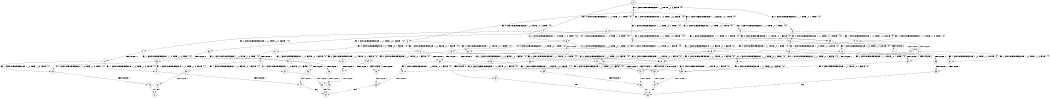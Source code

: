 digraph BCG {
size = "7, 10.5";
center = TRUE;
node [shape = circle];
0 [peripheries = 2];
0 -> 1 [label = "EX !0 !ATOMIC_EXCH_BRANCH (1, +1, TRUE, +0, 1, TRUE) !{0}"];
0 -> 2 [label = "EX !1 !ATOMIC_EXCH_BRANCH (1, +0, TRUE, +1, 3, FALSE) !{0}"];
0 -> 3 [label = "EX !0 !ATOMIC_EXCH_BRANCH (1, +1, TRUE, +0, 1, TRUE) !{0}"];
1 -> 4 [label = "EX !0 !ATOMIC_EXCH_BRANCH (1, +1, TRUE, +0, 1, FALSE) !{0}"];
1 -> 5 [label = "EX !1 !ATOMIC_EXCH_BRANCH (1, +0, TRUE, +1, 3, TRUE) !{0}"];
1 -> 6 [label = "EX !0 !ATOMIC_EXCH_BRANCH (1, +1, TRUE, +0, 1, FALSE) !{0}"];
2 -> 7 [label = "EX !1 !ATOMIC_EXCH_BRANCH (1, +0, FALSE, +0, 1, TRUE) !{0}"];
2 -> 8 [label = "EX !0 !ATOMIC_EXCH_BRANCH (1, +1, TRUE, +0, 1, TRUE) !{0}"];
2 -> 9 [label = "EX !0 !ATOMIC_EXCH_BRANCH (1, +1, TRUE, +0, 1, TRUE) !{0}"];
3 -> 10 [label = "EX !1 !ATOMIC_EXCH_BRANCH (1, +0, TRUE, +1, 3, TRUE) !{0}"];
3 -> 6 [label = "EX !0 !ATOMIC_EXCH_BRANCH (1, +1, TRUE, +0, 1, FALSE) !{0}"];
4 -> 11 [label = "EX !1 !ATOMIC_EXCH_BRANCH (1, +0, TRUE, +1, 3, TRUE) !{0}"];
4 -> 12 [label = "TERMINATE !0"];
5 -> 13 [label = "EX !0 !ATOMIC_EXCH_BRANCH (1, +1, TRUE, +0, 1, TRUE) !{0}"];
5 -> 14 [label = "TERMINATE !1"];
5 -> 15 [label = "EX !0 !ATOMIC_EXCH_BRANCH (1, +1, TRUE, +0, 1, TRUE) !{0}"];
6 -> 16 [label = "EX !1 !ATOMIC_EXCH_BRANCH (1, +0, TRUE, +1, 3, TRUE) !{0}"];
6 -> 17 [label = "TERMINATE !0"];
7 -> 2 [label = "EX !1 !ATOMIC_EXCH_BRANCH (1, +0, TRUE, +1, 3, FALSE) !{0}"];
7 -> 18 [label = "EX !0 !ATOMIC_EXCH_BRANCH (1, +1, TRUE, +0, 1, TRUE) !{0}"];
7 -> 19 [label = "EX !0 !ATOMIC_EXCH_BRANCH (1, +1, TRUE, +0, 1, TRUE) !{0}"];
8 -> 20 [label = "EX !0 !ATOMIC_EXCH_BRANCH (1, +1, TRUE, +0, 1, FALSE) !{0}"];
8 -> 21 [label = "EX !1 !ATOMIC_EXCH_BRANCH (1, +0, FALSE, +0, 1, FALSE) !{0}"];
8 -> 22 [label = "EX !0 !ATOMIC_EXCH_BRANCH (1, +1, TRUE, +0, 1, FALSE) !{0}"];
9 -> 23 [label = "EX !1 !ATOMIC_EXCH_BRANCH (1, +0, FALSE, +0, 1, FALSE) !{0}"];
9 -> 22 [label = "EX !0 !ATOMIC_EXCH_BRANCH (1, +1, TRUE, +0, 1, FALSE) !{0}"];
10 -> 24 [label = "TERMINATE !1"];
10 -> 15 [label = "EX !0 !ATOMIC_EXCH_BRANCH (1, +1, TRUE, +0, 1, TRUE) !{0}"];
11 -> 25 [label = "TERMINATE !0"];
11 -> 26 [label = "TERMINATE !1"];
12 -> 27 [label = "EX !1 !ATOMIC_EXCH_BRANCH (1, +0, TRUE, +1, 3, TRUE) !{1}"];
12 -> 28 [label = "EX !1 !ATOMIC_EXCH_BRANCH (1, +0, TRUE, +1, 3, TRUE) !{1}"];
13 -> 29 [label = "EX !0 !ATOMIC_EXCH_BRANCH (1, +1, TRUE, +0, 1, FALSE) !{0}"];
13 -> 30 [label = "TERMINATE !1"];
13 -> 31 [label = "EX !0 !ATOMIC_EXCH_BRANCH (1, +1, TRUE, +0, 1, FALSE) !{0}"];
14 -> 32 [label = "EX !0 !ATOMIC_EXCH_BRANCH (1, +1, TRUE, +0, 1, TRUE) !{0}"];
14 -> 33 [label = "EX !0 !ATOMIC_EXCH_BRANCH (1, +1, TRUE, +0, 1, TRUE) !{0}"];
15 -> 34 [label = "TERMINATE !1"];
15 -> 31 [label = "EX !0 !ATOMIC_EXCH_BRANCH (1, +1, TRUE, +0, 1, FALSE) !{0}"];
16 -> 35 [label = "TERMINATE !0"];
16 -> 36 [label = "TERMINATE !1"];
17 -> 37 [label = "EX !1 !ATOMIC_EXCH_BRANCH (1, +0, TRUE, +1, 3, TRUE) !{1}"];
18 -> 38 [label = "EX !0 !ATOMIC_EXCH_BRANCH (1, +1, TRUE, +0, 1, FALSE) !{0}"];
18 -> 5 [label = "EX !1 !ATOMIC_EXCH_BRANCH (1, +0, TRUE, +1, 3, TRUE) !{0}"];
18 -> 39 [label = "EX !0 !ATOMIC_EXCH_BRANCH (1, +1, TRUE, +0, 1, FALSE) !{0}"];
19 -> 10 [label = "EX !1 !ATOMIC_EXCH_BRANCH (1, +0, TRUE, +1, 3, TRUE) !{0}"];
19 -> 39 [label = "EX !0 !ATOMIC_EXCH_BRANCH (1, +1, TRUE, +0, 1, FALSE) !{0}"];
20 -> 40 [label = "EX !1 !ATOMIC_EXCH_BRANCH (1, +0, FALSE, +0, 1, FALSE) !{0}"];
20 -> 41 [label = "TERMINATE !0"];
21 -> 29 [label = "EX !0 !ATOMIC_EXCH_BRANCH (1, +1, TRUE, +0, 1, FALSE) !{0}"];
21 -> 30 [label = "TERMINATE !1"];
21 -> 31 [label = "EX !0 !ATOMIC_EXCH_BRANCH (1, +1, TRUE, +0, 1, FALSE) !{0}"];
22 -> 42 [label = "EX !1 !ATOMIC_EXCH_BRANCH (1, +0, FALSE, +0, 1, FALSE) !{0}"];
22 -> 43 [label = "TERMINATE !0"];
23 -> 34 [label = "TERMINATE !1"];
23 -> 31 [label = "EX !0 !ATOMIC_EXCH_BRANCH (1, +1, TRUE, +0, 1, FALSE) !{0}"];
24 -> 33 [label = "EX !0 !ATOMIC_EXCH_BRANCH (1, +1, TRUE, +0, 1, TRUE) !{0}"];
25 -> 44 [label = "TERMINATE !1"];
26 -> 45 [label = "TERMINATE !0"];
27 -> 44 [label = "TERMINATE !1"];
28 -> 46 [label = "TERMINATE !1"];
29 -> 47 [label = "TERMINATE !0"];
29 -> 48 [label = "TERMINATE !1"];
30 -> 49 [label = "EX !0 !ATOMIC_EXCH_BRANCH (1, +1, TRUE, +0, 1, FALSE) !{0}"];
30 -> 50 [label = "EX !0 !ATOMIC_EXCH_BRANCH (1, +1, TRUE, +0, 1, FALSE) !{0}"];
31 -> 51 [label = "TERMINATE !0"];
31 -> 52 [label = "TERMINATE !1"];
32 -> 49 [label = "EX !0 !ATOMIC_EXCH_BRANCH (1, +1, TRUE, +0, 1, FALSE) !{0}"];
32 -> 50 [label = "EX !0 !ATOMIC_EXCH_BRANCH (1, +1, TRUE, +0, 1, FALSE) !{0}"];
33 -> 50 [label = "EX !0 !ATOMIC_EXCH_BRANCH (1, +1, TRUE, +0, 1, FALSE) !{0}"];
34 -> 50 [label = "EX !0 !ATOMIC_EXCH_BRANCH (1, +1, TRUE, +0, 1, FALSE) !{0}"];
35 -> 53 [label = "TERMINATE !1"];
36 -> 54 [label = "TERMINATE !0"];
37 -> 53 [label = "TERMINATE !1"];
38 -> 11 [label = "EX !1 !ATOMIC_EXCH_BRANCH (1, +0, TRUE, +1, 3, TRUE) !{0}"];
38 -> 55 [label = "TERMINATE !0"];
39 -> 16 [label = "EX !1 !ATOMIC_EXCH_BRANCH (1, +0, TRUE, +1, 3, TRUE) !{0}"];
39 -> 56 [label = "TERMINATE !0"];
40 -> 47 [label = "TERMINATE !0"];
40 -> 48 [label = "TERMINATE !1"];
41 -> 57 [label = "EX !1 !ATOMIC_EXCH_BRANCH (1, +0, FALSE, +0, 1, FALSE) !{1}"];
41 -> 58 [label = "EX !1 !ATOMIC_EXCH_BRANCH (1, +0, FALSE, +0, 1, FALSE) !{1}"];
42 -> 51 [label = "TERMINATE !0"];
42 -> 52 [label = "TERMINATE !1"];
43 -> 59 [label = "EX !1 !ATOMIC_EXCH_BRANCH (1, +0, FALSE, +0, 1, FALSE) !{1}"];
44 -> 60 [label = "exit"];
45 -> 60 [label = "exit"];
46 -> 61 [label = "exit"];
47 -> 62 [label = "TERMINATE !1"];
48 -> 63 [label = "TERMINATE !0"];
49 -> 63 [label = "TERMINATE !0"];
50 -> 64 [label = "TERMINATE !0"];
51 -> 65 [label = "TERMINATE !1"];
52 -> 64 [label = "TERMINATE !0"];
53 -> 66 [label = "exit"];
54 -> 66 [label = "exit"];
55 -> 27 [label = "EX !1 !ATOMIC_EXCH_BRANCH (1, +0, TRUE, +1, 3, TRUE) !{1}"];
55 -> 28 [label = "EX !1 !ATOMIC_EXCH_BRANCH (1, +0, TRUE, +1, 3, TRUE) !{1}"];
56 -> 37 [label = "EX !1 !ATOMIC_EXCH_BRANCH (1, +0, TRUE, +1, 3, TRUE) !{1}"];
57 -> 62 [label = "TERMINATE !1"];
58 -> 67 [label = "TERMINATE !1"];
59 -> 65 [label = "TERMINATE !1"];
62 -> 60 [label = "exit"];
63 -> 60 [label = "exit"];
64 -> 66 [label = "exit"];
65 -> 66 [label = "exit"];
67 -> 61 [label = "exit"];
}
